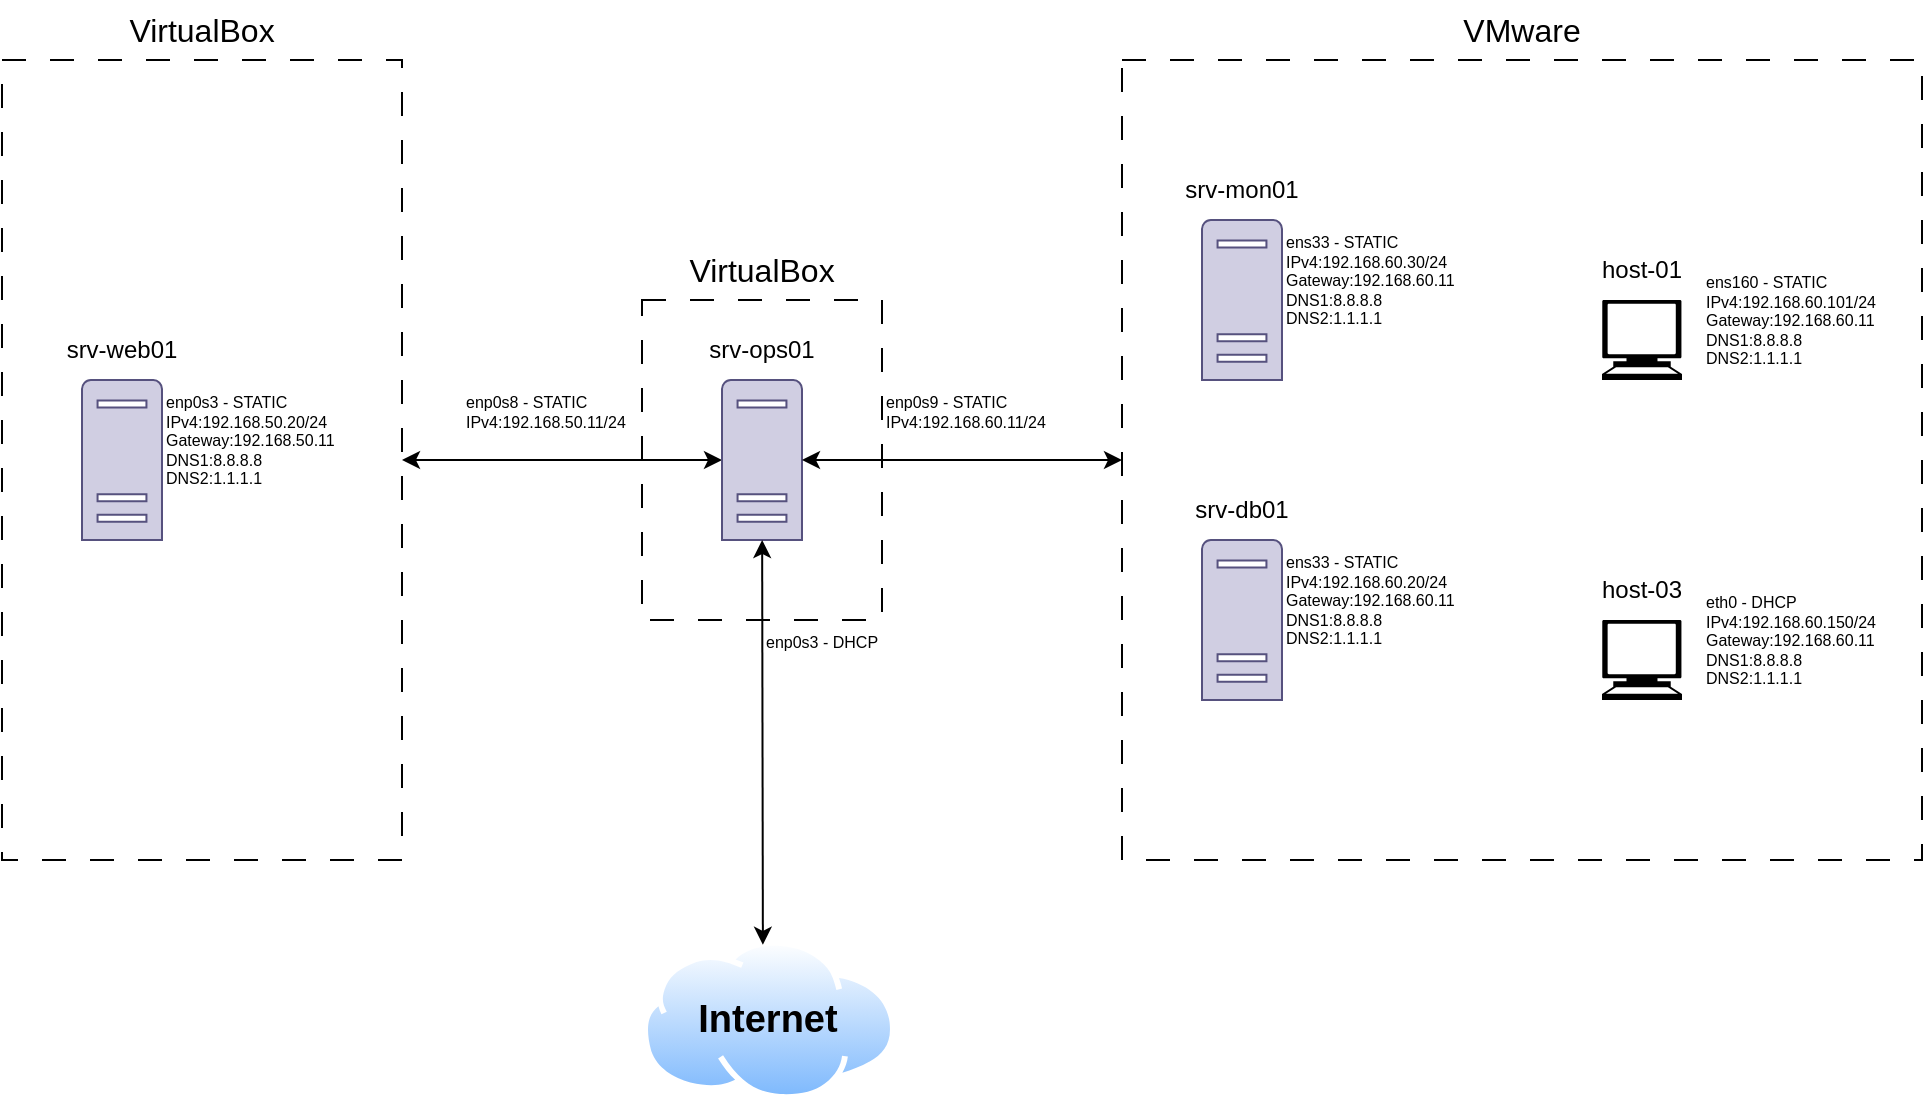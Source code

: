 <mxfile version="28.2.3">
  <diagram name="Strona-1" id="A7cM7Ndjq1gc6nXl2krQ">
    <mxGraphModel dx="1188" dy="653" grid="1" gridSize="10" guides="1" tooltips="1" connect="1" arrows="1" fold="1" page="1" pageScale="1" pageWidth="827" pageHeight="1169" math="0" shadow="0">
      <root>
        <mxCell id="0" />
        <mxCell id="1" parent="0" />
        <mxCell id="3AiV26IGzeRUvYxYsepM-1" value="" style="rounded=0;whiteSpace=wrap;html=1;fillColor=none;dashed=1;dashPattern=12 12;" parent="1" vertex="1">
          <mxGeometry x="360" y="360" width="120" height="160" as="geometry" />
        </mxCell>
        <mxCell id="3AiV26IGzeRUvYxYsepM-2" value="VirtualBox" style="text;html=1;align=center;verticalAlign=middle;whiteSpace=wrap;rounded=0;fontSize=16;" parent="1" vertex="1">
          <mxGeometry x="390" y="330" width="60" height="30" as="geometry" />
        </mxCell>
        <mxCell id="3AiV26IGzeRUvYxYsepM-3" value="" style="endArrow=classic;startArrow=classic;html=1;rounded=0;exitX=1;exitY=0.5;exitDx=0;exitDy=0;entryX=0;entryY=0.5;entryDx=0;entryDy=0;entryPerimeter=0;" parent="1" source="3AiV26IGzeRUvYxYsepM-15" target="3AiV26IGzeRUvYxYsepM-5" edge="1">
          <mxGeometry width="50" height="50" relative="1" as="geometry">
            <mxPoint x="300" y="439.66" as="sourcePoint" />
            <mxPoint x="340" y="440" as="targetPoint" />
          </mxGeometry>
        </mxCell>
        <mxCell id="3AiV26IGzeRUvYxYsepM-4" value="" style="group" parent="1" vertex="1" connectable="0">
          <mxGeometry x="390" y="370" width="60" height="110" as="geometry" />
        </mxCell>
        <mxCell id="3AiV26IGzeRUvYxYsepM-5" value="" style="sketch=0;pointerEvents=1;shadow=0;dashed=0;html=1;labelPosition=center;verticalLabelPosition=bottom;verticalAlign=top;outlineConnect=0;align=center;shape=mxgraph.office.servers.server_generic;fillColor=light-dark(#D0CEE2,#EEEEEE);strokeColor=light-dark(#56517E,#FFFFFF);" parent="3AiV26IGzeRUvYxYsepM-4" vertex="1">
          <mxGeometry x="10" y="30" width="40" height="80" as="geometry" />
        </mxCell>
        <mxCell id="3AiV26IGzeRUvYxYsepM-6" value="srv-ops01" style="text;html=1;align=center;verticalAlign=middle;whiteSpace=wrap;rounded=0;" parent="3AiV26IGzeRUvYxYsepM-4" vertex="1">
          <mxGeometry width="60" height="30" as="geometry" />
        </mxCell>
        <mxCell id="3AiV26IGzeRUvYxYsepM-7" value="" style="endArrow=classic;startArrow=classic;html=1;rounded=0;entryX=0;entryY=0.5;entryDx=0;entryDy=0;" parent="1" source="3AiV26IGzeRUvYxYsepM-5" target="3AiV26IGzeRUvYxYsepM-21" edge="1">
          <mxGeometry width="50" height="50" relative="1" as="geometry">
            <mxPoint x="490" y="439.66" as="sourcePoint" />
            <mxPoint x="550" y="440" as="targetPoint" />
          </mxGeometry>
        </mxCell>
        <mxCell id="3AiV26IGzeRUvYxYsepM-8" value="" style="group" parent="1" vertex="1" connectable="0">
          <mxGeometry x="360" y="680" width="126.98" height="80" as="geometry" />
        </mxCell>
        <mxCell id="3AiV26IGzeRUvYxYsepM-9" value="" style="image;aspect=fixed;perimeter=ellipsePerimeter;html=1;align=center;shadow=0;dashed=0;spacingTop=3;image=img/lib/active_directory/internet_cloud.svg;" parent="3AiV26IGzeRUvYxYsepM-8" vertex="1">
          <mxGeometry width="126.98" height="80" as="geometry" />
        </mxCell>
        <mxCell id="3AiV26IGzeRUvYxYsepM-10" value="Internet" style="text;html=1;align=center;verticalAlign=middle;whiteSpace=wrap;rounded=0;fontColor=light-dark(#000000,#252525);fontStyle=1;fontSize=19;" parent="3AiV26IGzeRUvYxYsepM-8" vertex="1">
          <mxGeometry x="25.49" y="25" width="76" height="30" as="geometry" />
        </mxCell>
        <mxCell id="3AiV26IGzeRUvYxYsepM-11" value="" style="endArrow=classic;startArrow=classic;html=1;rounded=0;entryX=0.476;entryY=0.03;entryDx=0;entryDy=0;entryPerimeter=0;" parent="1" source="3AiV26IGzeRUvYxYsepM-5" target="3AiV26IGzeRUvYxYsepM-9" edge="1">
          <mxGeometry width="50" height="50" relative="1" as="geometry">
            <mxPoint x="414" y="610" as="sourcePoint" />
            <mxPoint x="420" y="640" as="targetPoint" />
          </mxGeometry>
        </mxCell>
        <mxCell id="3AiV26IGzeRUvYxYsepM-12" value="&lt;div&gt;enp0s9 - STATIC&lt;/div&gt;IPv4:192.168.60.11/24&lt;div&gt;&lt;br&gt;&lt;/div&gt;" style="text;html=1;align=left;verticalAlign=top;whiteSpace=wrap;rounded=0;fontSize=8;" parent="1" vertex="1">
          <mxGeometry x="480" y="400" width="90" height="40" as="geometry" />
        </mxCell>
        <mxCell id="3AiV26IGzeRUvYxYsepM-13" value="&lt;div&gt;enp0s8 - STATIC&lt;/div&gt;IPv4:192.168.50.11/24&lt;div&gt;&lt;br&gt;&lt;/div&gt;" style="text;html=1;align=left;verticalAlign=top;whiteSpace=wrap;rounded=0;fontSize=8;" parent="1" vertex="1">
          <mxGeometry x="270" y="400" width="90" height="40" as="geometry" />
        </mxCell>
        <mxCell id="3AiV26IGzeRUvYxYsepM-14" value="&lt;div&gt;enp0s3 -&amp;nbsp;&lt;span style=&quot;background-color: transparent; color: light-dark(rgb(0, 0, 0), rgb(255, 255, 255));&quot;&gt;DHCP&lt;/span&gt;&lt;/div&gt;" style="text;html=1;align=left;verticalAlign=top;whiteSpace=wrap;rounded=0;fontSize=8;" parent="1" vertex="1">
          <mxGeometry x="420" y="520" width="80" height="40" as="geometry" />
        </mxCell>
        <mxCell id="3AiV26IGzeRUvYxYsepM-15" value="" style="rounded=0;whiteSpace=wrap;html=1;fillColor=none;dashed=1;dashPattern=12 12;" parent="1" vertex="1">
          <mxGeometry x="40" y="240" width="200" height="400" as="geometry" />
        </mxCell>
        <mxCell id="3AiV26IGzeRUvYxYsepM-16" value="VirtualBox" style="text;html=1;align=center;verticalAlign=middle;whiteSpace=wrap;rounded=0;fontSize=16;" parent="1" vertex="1">
          <mxGeometry x="110.0" y="210" width="60" height="30" as="geometry" />
        </mxCell>
        <mxCell id="3AiV26IGzeRUvYxYsepM-17" value="" style="group" parent="1" vertex="1" connectable="0">
          <mxGeometry x="70" y="370" width="60" height="110" as="geometry" />
        </mxCell>
        <mxCell id="3AiV26IGzeRUvYxYsepM-18" value="" style="sketch=0;pointerEvents=1;shadow=0;dashed=0;html=1;labelPosition=center;verticalLabelPosition=bottom;verticalAlign=top;outlineConnect=0;align=center;shape=mxgraph.office.servers.server_generic;fillColor=light-dark(#D0CEE2,#EEEEEE);strokeColor=light-dark(#56517E,#FFFFFF);" parent="3AiV26IGzeRUvYxYsepM-17" vertex="1">
          <mxGeometry x="10" y="30" width="40" height="80" as="geometry" />
        </mxCell>
        <mxCell id="3AiV26IGzeRUvYxYsepM-19" value="srv-web01" style="text;html=1;align=center;verticalAlign=middle;whiteSpace=wrap;rounded=0;" parent="3AiV26IGzeRUvYxYsepM-17" vertex="1">
          <mxGeometry width="60" height="30" as="geometry" />
        </mxCell>
        <mxCell id="3AiV26IGzeRUvYxYsepM-20" value="&lt;div&gt;enp0s3 - STATIC&lt;/div&gt;IPv4:192.168.50.20/24&lt;div&gt;Gateway:192.168.50.11&lt;/div&gt;&lt;div&gt;DNS1:8.8.8.8&lt;/div&gt;&lt;div&gt;DNS2:1.1.1.1&lt;/div&gt;" style="text;html=1;align=left;verticalAlign=top;whiteSpace=wrap;rounded=0;fontSize=8;" parent="1" vertex="1">
          <mxGeometry x="120" y="400" width="80" height="80" as="geometry" />
        </mxCell>
        <mxCell id="3AiV26IGzeRUvYxYsepM-21" value="" style="rounded=0;whiteSpace=wrap;html=1;fillColor=none;dashed=1;dashPattern=12 12;" parent="1" vertex="1">
          <mxGeometry x="600" y="240" width="400" height="400" as="geometry" />
        </mxCell>
        <mxCell id="3AiV26IGzeRUvYxYsepM-22" value="" style="group" parent="1" vertex="1" connectable="0">
          <mxGeometry x="630" y="450" width="60" height="110" as="geometry" />
        </mxCell>
        <mxCell id="3AiV26IGzeRUvYxYsepM-23" value="" style="sketch=0;pointerEvents=1;shadow=0;dashed=0;html=1;labelPosition=center;verticalLabelPosition=bottom;verticalAlign=top;outlineConnect=0;align=center;shape=mxgraph.office.servers.server_generic;fillColor=light-dark(#D0CEE2,#EEEEEE);strokeColor=light-dark(#56517E,#FFFFFF);" parent="3AiV26IGzeRUvYxYsepM-22" vertex="1">
          <mxGeometry x="10" y="30" width="40" height="80" as="geometry" />
        </mxCell>
        <mxCell id="3AiV26IGzeRUvYxYsepM-24" value="srv-db01" style="text;html=1;align=center;verticalAlign=middle;whiteSpace=wrap;rounded=0;" parent="3AiV26IGzeRUvYxYsepM-22" vertex="1">
          <mxGeometry width="60" height="30" as="geometry" />
        </mxCell>
        <mxCell id="3AiV26IGzeRUvYxYsepM-25" value="" style="group" parent="1" vertex="1" connectable="0">
          <mxGeometry x="630" y="290" width="60" height="110" as="geometry" />
        </mxCell>
        <mxCell id="3AiV26IGzeRUvYxYsepM-26" value="" style="sketch=0;pointerEvents=1;shadow=0;dashed=0;html=1;labelPosition=center;verticalLabelPosition=bottom;verticalAlign=top;outlineConnect=0;align=center;shape=mxgraph.office.servers.server_generic;fillColor=light-dark(#D0CEE2,#EEEEEE);strokeColor=light-dark(#56517E,#FFFFFF);" parent="3AiV26IGzeRUvYxYsepM-25" vertex="1">
          <mxGeometry x="10" y="30" width="40" height="80" as="geometry" />
        </mxCell>
        <mxCell id="3AiV26IGzeRUvYxYsepM-27" value="srv-mon01" style="text;html=1;align=center;verticalAlign=middle;whiteSpace=wrap;rounded=0;" parent="3AiV26IGzeRUvYxYsepM-25" vertex="1">
          <mxGeometry width="60" height="30" as="geometry" />
        </mxCell>
        <mxCell id="3AiV26IGzeRUvYxYsepM-28" value="" style="group" parent="1" vertex="1" connectable="0">
          <mxGeometry x="830" y="330" width="60" height="70" as="geometry" />
        </mxCell>
        <mxCell id="3AiV26IGzeRUvYxYsepM-29" value="" style="shape=mxgraph.signs.tech.computer;html=1;pointerEvents=1;fillColor=#000000;strokeColor=none;verticalLabelPosition=bottom;verticalAlign=top;align=center;container=0;" parent="3AiV26IGzeRUvYxYsepM-28" vertex="1">
          <mxGeometry x="10" y="30" width="40" height="40" as="geometry" />
        </mxCell>
        <mxCell id="3AiV26IGzeRUvYxYsepM-30" value="host-01" style="text;html=1;align=center;verticalAlign=middle;whiteSpace=wrap;rounded=0;container=0;" parent="3AiV26IGzeRUvYxYsepM-28" vertex="1">
          <mxGeometry width="60" height="30" as="geometry" />
        </mxCell>
        <mxCell id="3AiV26IGzeRUvYxYsepM-31" value="VMware" style="text;html=1;align=center;verticalAlign=middle;whiteSpace=wrap;rounded=0;fontSize=16;" parent="1" vertex="1">
          <mxGeometry x="770" y="210" width="60" height="30" as="geometry" />
        </mxCell>
        <mxCell id="3AiV26IGzeRUvYxYsepM-32" value="&lt;div&gt;ens33 - STATIC&lt;/div&gt;IPv4:192.168.60.30/24&lt;div&gt;Gateway:192.168.60.11&lt;/div&gt;&lt;div&gt;DNS1:8.8.8.8&lt;/div&gt;&lt;div&gt;DNS2:1.1.1.1&lt;/div&gt;" style="text;html=1;align=left;verticalAlign=top;whiteSpace=wrap;rounded=0;fontSize=8;" parent="1" vertex="1">
          <mxGeometry x="680" y="320" width="80" height="80" as="geometry" />
        </mxCell>
        <mxCell id="3AiV26IGzeRUvYxYsepM-33" value="&lt;div&gt;ens33 - STATIC&lt;/div&gt;IPv4:192.168.60.20/24&lt;div&gt;Gateway:192.168.60.11&lt;/div&gt;&lt;div&gt;DNS1:8.8.8.8&lt;/div&gt;&lt;div&gt;DNS2:1.1.1.1&lt;/div&gt;" style="text;html=1;align=left;verticalAlign=top;whiteSpace=wrap;rounded=0;fontSize=8;" parent="1" vertex="1">
          <mxGeometry x="680" y="480" width="80" height="80" as="geometry" />
        </mxCell>
        <mxCell id="3AiV26IGzeRUvYxYsepM-34" value="&lt;div&gt;ens160 - STATIC&lt;/div&gt;IPv4:192.168.60.101/24&lt;div&gt;Gateway:192.168.60.11&lt;/div&gt;&lt;div&gt;DNS1:8.8.8.8&lt;/div&gt;&lt;div&gt;DNS2:1.1.1.1&lt;/div&gt;" style="text;html=1;align=left;verticalAlign=top;whiteSpace=wrap;rounded=0;fontSize=8;" parent="1" vertex="1">
          <mxGeometry x="890" y="340" width="80" height="60" as="geometry" />
        </mxCell>
        <mxCell id="cEVvNmyqO0YnnEjMZb95-1" value="" style="group" vertex="1" connectable="0" parent="1">
          <mxGeometry x="830" y="490" width="60" height="70" as="geometry" />
        </mxCell>
        <mxCell id="cEVvNmyqO0YnnEjMZb95-2" value="" style="shape=mxgraph.signs.tech.computer;html=1;pointerEvents=1;fillColor=#000000;strokeColor=none;verticalLabelPosition=bottom;verticalAlign=top;align=center;container=0;" vertex="1" parent="cEVvNmyqO0YnnEjMZb95-1">
          <mxGeometry x="10" y="30" width="40" height="40" as="geometry" />
        </mxCell>
        <mxCell id="cEVvNmyqO0YnnEjMZb95-3" value="host-03" style="text;html=1;align=center;verticalAlign=middle;whiteSpace=wrap;rounded=0;container=0;" vertex="1" parent="cEVvNmyqO0YnnEjMZb95-1">
          <mxGeometry width="60" height="30" as="geometry" />
        </mxCell>
        <mxCell id="cEVvNmyqO0YnnEjMZb95-4" value="&lt;div&gt;eth0 - DHCP&lt;/div&gt;IPv4:192.168.60.150/24&lt;div&gt;Gateway:192.168.60.11&lt;/div&gt;&lt;div&gt;DNS1:8.8.8.8&lt;/div&gt;&lt;div&gt;DNS2:1.1.1.1&lt;/div&gt;" style="text;html=1;align=left;verticalAlign=top;whiteSpace=wrap;rounded=0;fontSize=8;" vertex="1" parent="1">
          <mxGeometry x="890" y="500" width="80" height="60" as="geometry" />
        </mxCell>
      </root>
    </mxGraphModel>
  </diagram>
</mxfile>
